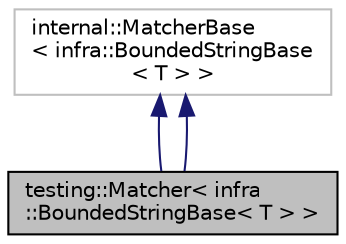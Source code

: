 digraph "testing::Matcher&lt; infra::BoundedStringBase&lt; T &gt; &gt;"
{
 // INTERACTIVE_SVG=YES
  edge [fontname="Helvetica",fontsize="10",labelfontname="Helvetica",labelfontsize="10"];
  node [fontname="Helvetica",fontsize="10",shape=record];
  Node0 [label="testing::Matcher\< infra\l::BoundedStringBase\< T \> \>",height=0.2,width=0.4,color="black", fillcolor="grey75", style="filled", fontcolor="black"];
  Node1 -> Node0 [dir="back",color="midnightblue",fontsize="10",style="solid",fontname="Helvetica"];
  Node1 [label="internal::MatcherBase\l\< infra::BoundedStringBase\l\< T \> \>",height=0.2,width=0.4,color="grey75", fillcolor="white", style="filled"];
  Node1 -> Node0 [dir="back",color="midnightblue",fontsize="10",style="solid",fontname="Helvetica"];
}
